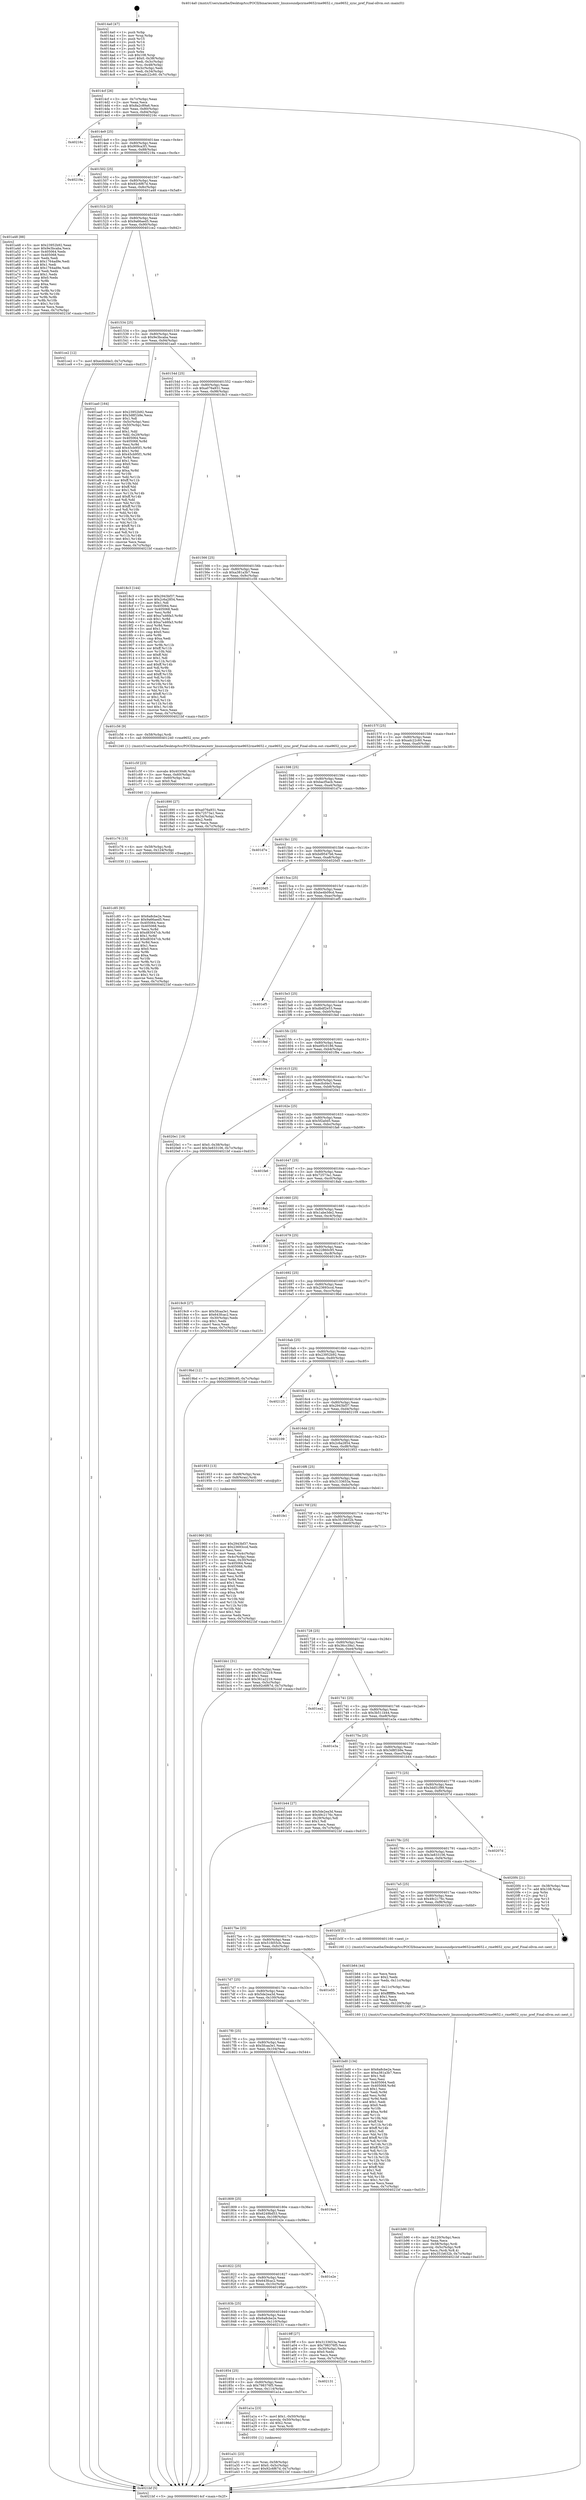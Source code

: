 digraph "0x4014a0" {
  label = "0x4014a0 (/mnt/c/Users/mathe/Desktop/tcc/POCII/binaries/extr_linuxsoundpcirme9652rme9652.c_rme9652_sync_pref_Final-ollvm.out::main(0))"
  labelloc = "t"
  node[shape=record]

  Entry [label="",width=0.3,height=0.3,shape=circle,fillcolor=black,style=filled]
  "0x4014cf" [label="{
     0x4014cf [26]\l
     | [instrs]\l
     &nbsp;&nbsp;0x4014cf \<+3\>: mov -0x7c(%rbp),%eax\l
     &nbsp;&nbsp;0x4014d2 \<+2\>: mov %eax,%ecx\l
     &nbsp;&nbsp;0x4014d4 \<+6\>: sub $0x8a2c89a6,%ecx\l
     &nbsp;&nbsp;0x4014da \<+3\>: mov %eax,-0x80(%rbp)\l
     &nbsp;&nbsp;0x4014dd \<+6\>: mov %ecx,-0x84(%rbp)\l
     &nbsp;&nbsp;0x4014e3 \<+6\>: je 000000000040216c \<main+0xccc\>\l
  }"]
  "0x40216c" [label="{
     0x40216c\l
  }", style=dashed]
  "0x4014e9" [label="{
     0x4014e9 [25]\l
     | [instrs]\l
     &nbsp;&nbsp;0x4014e9 \<+5\>: jmp 00000000004014ee \<main+0x4e\>\l
     &nbsp;&nbsp;0x4014ee \<+3\>: mov -0x80(%rbp),%eax\l
     &nbsp;&nbsp;0x4014f1 \<+5\>: sub $0x909ca3f1,%eax\l
     &nbsp;&nbsp;0x4014f6 \<+6\>: mov %eax,-0x88(%rbp)\l
     &nbsp;&nbsp;0x4014fc \<+6\>: je 000000000040219a \<main+0xcfa\>\l
  }"]
  Exit [label="",width=0.3,height=0.3,shape=circle,fillcolor=black,style=filled,peripheries=2]
  "0x40219a" [label="{
     0x40219a\l
  }", style=dashed]
  "0x401502" [label="{
     0x401502 [25]\l
     | [instrs]\l
     &nbsp;&nbsp;0x401502 \<+5\>: jmp 0000000000401507 \<main+0x67\>\l
     &nbsp;&nbsp;0x401507 \<+3\>: mov -0x80(%rbp),%eax\l
     &nbsp;&nbsp;0x40150a \<+5\>: sub $0x92c6f67d,%eax\l
     &nbsp;&nbsp;0x40150f \<+6\>: mov %eax,-0x8c(%rbp)\l
     &nbsp;&nbsp;0x401515 \<+6\>: je 0000000000401a48 \<main+0x5a8\>\l
  }"]
  "0x401c85" [label="{
     0x401c85 [93]\l
     | [instrs]\l
     &nbsp;&nbsp;0x401c85 \<+5\>: mov $0x6a8cbe2e,%eax\l
     &nbsp;&nbsp;0x401c8a \<+5\>: mov $0x9a66aed5,%esi\l
     &nbsp;&nbsp;0x401c8f \<+7\>: mov 0x405064,%ecx\l
     &nbsp;&nbsp;0x401c96 \<+7\>: mov 0x405068,%edx\l
     &nbsp;&nbsp;0x401c9d \<+3\>: mov %ecx,%r8d\l
     &nbsp;&nbsp;0x401ca0 \<+7\>: sub $0xd83047cb,%r8d\l
     &nbsp;&nbsp;0x401ca7 \<+4\>: sub $0x1,%r8d\l
     &nbsp;&nbsp;0x401cab \<+7\>: add $0xd83047cb,%r8d\l
     &nbsp;&nbsp;0x401cb2 \<+4\>: imul %r8d,%ecx\l
     &nbsp;&nbsp;0x401cb6 \<+3\>: and $0x1,%ecx\l
     &nbsp;&nbsp;0x401cb9 \<+3\>: cmp $0x0,%ecx\l
     &nbsp;&nbsp;0x401cbc \<+4\>: sete %r9b\l
     &nbsp;&nbsp;0x401cc0 \<+3\>: cmp $0xa,%edx\l
     &nbsp;&nbsp;0x401cc3 \<+4\>: setl %r10b\l
     &nbsp;&nbsp;0x401cc7 \<+3\>: mov %r9b,%r11b\l
     &nbsp;&nbsp;0x401cca \<+3\>: and %r10b,%r11b\l
     &nbsp;&nbsp;0x401ccd \<+3\>: xor %r10b,%r9b\l
     &nbsp;&nbsp;0x401cd0 \<+3\>: or %r9b,%r11b\l
     &nbsp;&nbsp;0x401cd3 \<+4\>: test $0x1,%r11b\l
     &nbsp;&nbsp;0x401cd7 \<+3\>: cmovne %esi,%eax\l
     &nbsp;&nbsp;0x401cda \<+3\>: mov %eax,-0x7c(%rbp)\l
     &nbsp;&nbsp;0x401cdd \<+5\>: jmp 00000000004021bf \<main+0xd1f\>\l
  }"]
  "0x401a48" [label="{
     0x401a48 [88]\l
     | [instrs]\l
     &nbsp;&nbsp;0x401a48 \<+5\>: mov $0x23952b92,%eax\l
     &nbsp;&nbsp;0x401a4d \<+5\>: mov $0x9e3bcaba,%ecx\l
     &nbsp;&nbsp;0x401a52 \<+7\>: mov 0x405064,%edx\l
     &nbsp;&nbsp;0x401a59 \<+7\>: mov 0x405068,%esi\l
     &nbsp;&nbsp;0x401a60 \<+2\>: mov %edx,%edi\l
     &nbsp;&nbsp;0x401a62 \<+6\>: sub $0x1764ad9e,%edi\l
     &nbsp;&nbsp;0x401a68 \<+3\>: sub $0x1,%edi\l
     &nbsp;&nbsp;0x401a6b \<+6\>: add $0x1764ad9e,%edi\l
     &nbsp;&nbsp;0x401a71 \<+3\>: imul %edi,%edx\l
     &nbsp;&nbsp;0x401a74 \<+3\>: and $0x1,%edx\l
     &nbsp;&nbsp;0x401a77 \<+3\>: cmp $0x0,%edx\l
     &nbsp;&nbsp;0x401a7a \<+4\>: sete %r8b\l
     &nbsp;&nbsp;0x401a7e \<+3\>: cmp $0xa,%esi\l
     &nbsp;&nbsp;0x401a81 \<+4\>: setl %r9b\l
     &nbsp;&nbsp;0x401a85 \<+3\>: mov %r8b,%r10b\l
     &nbsp;&nbsp;0x401a88 \<+3\>: and %r9b,%r10b\l
     &nbsp;&nbsp;0x401a8b \<+3\>: xor %r9b,%r8b\l
     &nbsp;&nbsp;0x401a8e \<+3\>: or %r8b,%r10b\l
     &nbsp;&nbsp;0x401a91 \<+4\>: test $0x1,%r10b\l
     &nbsp;&nbsp;0x401a95 \<+3\>: cmovne %ecx,%eax\l
     &nbsp;&nbsp;0x401a98 \<+3\>: mov %eax,-0x7c(%rbp)\l
     &nbsp;&nbsp;0x401a9b \<+5\>: jmp 00000000004021bf \<main+0xd1f\>\l
  }"]
  "0x40151b" [label="{
     0x40151b [25]\l
     | [instrs]\l
     &nbsp;&nbsp;0x40151b \<+5\>: jmp 0000000000401520 \<main+0x80\>\l
     &nbsp;&nbsp;0x401520 \<+3\>: mov -0x80(%rbp),%eax\l
     &nbsp;&nbsp;0x401523 \<+5\>: sub $0x9a66aed5,%eax\l
     &nbsp;&nbsp;0x401528 \<+6\>: mov %eax,-0x90(%rbp)\l
     &nbsp;&nbsp;0x40152e \<+6\>: je 0000000000401ce2 \<main+0x842\>\l
  }"]
  "0x401c76" [label="{
     0x401c76 [15]\l
     | [instrs]\l
     &nbsp;&nbsp;0x401c76 \<+4\>: mov -0x58(%rbp),%rdi\l
     &nbsp;&nbsp;0x401c7a \<+6\>: mov %eax,-0x124(%rbp)\l
     &nbsp;&nbsp;0x401c80 \<+5\>: call 0000000000401030 \<free@plt\>\l
     | [calls]\l
     &nbsp;&nbsp;0x401030 \{1\} (unknown)\l
  }"]
  "0x401ce2" [label="{
     0x401ce2 [12]\l
     | [instrs]\l
     &nbsp;&nbsp;0x401ce2 \<+7\>: movl $0xecfcd4e3,-0x7c(%rbp)\l
     &nbsp;&nbsp;0x401ce9 \<+5\>: jmp 00000000004021bf \<main+0xd1f\>\l
  }"]
  "0x401534" [label="{
     0x401534 [25]\l
     | [instrs]\l
     &nbsp;&nbsp;0x401534 \<+5\>: jmp 0000000000401539 \<main+0x99\>\l
     &nbsp;&nbsp;0x401539 \<+3\>: mov -0x80(%rbp),%eax\l
     &nbsp;&nbsp;0x40153c \<+5\>: sub $0x9e3bcaba,%eax\l
     &nbsp;&nbsp;0x401541 \<+6\>: mov %eax,-0x94(%rbp)\l
     &nbsp;&nbsp;0x401547 \<+6\>: je 0000000000401aa0 \<main+0x600\>\l
  }"]
  "0x401c5f" [label="{
     0x401c5f [23]\l
     | [instrs]\l
     &nbsp;&nbsp;0x401c5f \<+10\>: movabs $0x4030d6,%rdi\l
     &nbsp;&nbsp;0x401c69 \<+3\>: mov %eax,-0x60(%rbp)\l
     &nbsp;&nbsp;0x401c6c \<+3\>: mov -0x60(%rbp),%esi\l
     &nbsp;&nbsp;0x401c6f \<+2\>: mov $0x0,%al\l
     &nbsp;&nbsp;0x401c71 \<+5\>: call 0000000000401040 \<printf@plt\>\l
     | [calls]\l
     &nbsp;&nbsp;0x401040 \{1\} (unknown)\l
  }"]
  "0x401aa0" [label="{
     0x401aa0 [164]\l
     | [instrs]\l
     &nbsp;&nbsp;0x401aa0 \<+5\>: mov $0x23952b92,%eax\l
     &nbsp;&nbsp;0x401aa5 \<+5\>: mov $0x3d8f1b9e,%ecx\l
     &nbsp;&nbsp;0x401aaa \<+2\>: mov $0x1,%dl\l
     &nbsp;&nbsp;0x401aac \<+3\>: mov -0x5c(%rbp),%esi\l
     &nbsp;&nbsp;0x401aaf \<+3\>: cmp -0x50(%rbp),%esi\l
     &nbsp;&nbsp;0x401ab2 \<+4\>: setl %dil\l
     &nbsp;&nbsp;0x401ab6 \<+4\>: and $0x1,%dil\l
     &nbsp;&nbsp;0x401aba \<+4\>: mov %dil,-0x29(%rbp)\l
     &nbsp;&nbsp;0x401abe \<+7\>: mov 0x405064,%esi\l
     &nbsp;&nbsp;0x401ac5 \<+8\>: mov 0x405068,%r8d\l
     &nbsp;&nbsp;0x401acd \<+3\>: mov %esi,%r9d\l
     &nbsp;&nbsp;0x401ad0 \<+7\>: add $0x45cb95f1,%r9d\l
     &nbsp;&nbsp;0x401ad7 \<+4\>: sub $0x1,%r9d\l
     &nbsp;&nbsp;0x401adb \<+7\>: sub $0x45cb95f1,%r9d\l
     &nbsp;&nbsp;0x401ae2 \<+4\>: imul %r9d,%esi\l
     &nbsp;&nbsp;0x401ae6 \<+3\>: and $0x1,%esi\l
     &nbsp;&nbsp;0x401ae9 \<+3\>: cmp $0x0,%esi\l
     &nbsp;&nbsp;0x401aec \<+4\>: sete %dil\l
     &nbsp;&nbsp;0x401af0 \<+4\>: cmp $0xa,%r8d\l
     &nbsp;&nbsp;0x401af4 \<+4\>: setl %r10b\l
     &nbsp;&nbsp;0x401af8 \<+3\>: mov %dil,%r11b\l
     &nbsp;&nbsp;0x401afb \<+4\>: xor $0xff,%r11b\l
     &nbsp;&nbsp;0x401aff \<+3\>: mov %r10b,%bl\l
     &nbsp;&nbsp;0x401b02 \<+3\>: xor $0xff,%bl\l
     &nbsp;&nbsp;0x401b05 \<+3\>: xor $0x1,%dl\l
     &nbsp;&nbsp;0x401b08 \<+3\>: mov %r11b,%r14b\l
     &nbsp;&nbsp;0x401b0b \<+4\>: and $0xff,%r14b\l
     &nbsp;&nbsp;0x401b0f \<+3\>: and %dl,%dil\l
     &nbsp;&nbsp;0x401b12 \<+3\>: mov %bl,%r15b\l
     &nbsp;&nbsp;0x401b15 \<+4\>: and $0xff,%r15b\l
     &nbsp;&nbsp;0x401b19 \<+3\>: and %dl,%r10b\l
     &nbsp;&nbsp;0x401b1c \<+3\>: or %dil,%r14b\l
     &nbsp;&nbsp;0x401b1f \<+3\>: or %r10b,%r15b\l
     &nbsp;&nbsp;0x401b22 \<+3\>: xor %r15b,%r14b\l
     &nbsp;&nbsp;0x401b25 \<+3\>: or %bl,%r11b\l
     &nbsp;&nbsp;0x401b28 \<+4\>: xor $0xff,%r11b\l
     &nbsp;&nbsp;0x401b2c \<+3\>: or $0x1,%dl\l
     &nbsp;&nbsp;0x401b2f \<+3\>: and %dl,%r11b\l
     &nbsp;&nbsp;0x401b32 \<+3\>: or %r11b,%r14b\l
     &nbsp;&nbsp;0x401b35 \<+4\>: test $0x1,%r14b\l
     &nbsp;&nbsp;0x401b39 \<+3\>: cmovne %ecx,%eax\l
     &nbsp;&nbsp;0x401b3c \<+3\>: mov %eax,-0x7c(%rbp)\l
     &nbsp;&nbsp;0x401b3f \<+5\>: jmp 00000000004021bf \<main+0xd1f\>\l
  }"]
  "0x40154d" [label="{
     0x40154d [25]\l
     | [instrs]\l
     &nbsp;&nbsp;0x40154d \<+5\>: jmp 0000000000401552 \<main+0xb2\>\l
     &nbsp;&nbsp;0x401552 \<+3\>: mov -0x80(%rbp),%eax\l
     &nbsp;&nbsp;0x401555 \<+5\>: sub $0xa076a931,%eax\l
     &nbsp;&nbsp;0x40155a \<+6\>: mov %eax,-0x98(%rbp)\l
     &nbsp;&nbsp;0x401560 \<+6\>: je 00000000004018c3 \<main+0x423\>\l
  }"]
  "0x401b90" [label="{
     0x401b90 [33]\l
     | [instrs]\l
     &nbsp;&nbsp;0x401b90 \<+6\>: mov -0x120(%rbp),%ecx\l
     &nbsp;&nbsp;0x401b96 \<+3\>: imul %eax,%ecx\l
     &nbsp;&nbsp;0x401b99 \<+4\>: mov -0x58(%rbp),%rdi\l
     &nbsp;&nbsp;0x401b9d \<+4\>: movslq -0x5c(%rbp),%r8\l
     &nbsp;&nbsp;0x401ba1 \<+4\>: mov %ecx,(%rdi,%r8,4)\l
     &nbsp;&nbsp;0x401ba5 \<+7\>: movl $0x351b632b,-0x7c(%rbp)\l
     &nbsp;&nbsp;0x401bac \<+5\>: jmp 00000000004021bf \<main+0xd1f\>\l
  }"]
  "0x4018c3" [label="{
     0x4018c3 [144]\l
     | [instrs]\l
     &nbsp;&nbsp;0x4018c3 \<+5\>: mov $0x2943bf37,%eax\l
     &nbsp;&nbsp;0x4018c8 \<+5\>: mov $0x2c6a2854,%ecx\l
     &nbsp;&nbsp;0x4018cd \<+2\>: mov $0x1,%dl\l
     &nbsp;&nbsp;0x4018cf \<+7\>: mov 0x405064,%esi\l
     &nbsp;&nbsp;0x4018d6 \<+7\>: mov 0x405068,%edi\l
     &nbsp;&nbsp;0x4018dd \<+3\>: mov %esi,%r8d\l
     &nbsp;&nbsp;0x4018e0 \<+7\>: add $0xa7a46fa3,%r8d\l
     &nbsp;&nbsp;0x4018e7 \<+4\>: sub $0x1,%r8d\l
     &nbsp;&nbsp;0x4018eb \<+7\>: sub $0xa7a46fa3,%r8d\l
     &nbsp;&nbsp;0x4018f2 \<+4\>: imul %r8d,%esi\l
     &nbsp;&nbsp;0x4018f6 \<+3\>: and $0x1,%esi\l
     &nbsp;&nbsp;0x4018f9 \<+3\>: cmp $0x0,%esi\l
     &nbsp;&nbsp;0x4018fc \<+4\>: sete %r9b\l
     &nbsp;&nbsp;0x401900 \<+3\>: cmp $0xa,%edi\l
     &nbsp;&nbsp;0x401903 \<+4\>: setl %r10b\l
     &nbsp;&nbsp;0x401907 \<+3\>: mov %r9b,%r11b\l
     &nbsp;&nbsp;0x40190a \<+4\>: xor $0xff,%r11b\l
     &nbsp;&nbsp;0x40190e \<+3\>: mov %r10b,%bl\l
     &nbsp;&nbsp;0x401911 \<+3\>: xor $0xff,%bl\l
     &nbsp;&nbsp;0x401914 \<+3\>: xor $0x1,%dl\l
     &nbsp;&nbsp;0x401917 \<+3\>: mov %r11b,%r14b\l
     &nbsp;&nbsp;0x40191a \<+4\>: and $0xff,%r14b\l
     &nbsp;&nbsp;0x40191e \<+3\>: and %dl,%r9b\l
     &nbsp;&nbsp;0x401921 \<+3\>: mov %bl,%r15b\l
     &nbsp;&nbsp;0x401924 \<+4\>: and $0xff,%r15b\l
     &nbsp;&nbsp;0x401928 \<+3\>: and %dl,%r10b\l
     &nbsp;&nbsp;0x40192b \<+3\>: or %r9b,%r14b\l
     &nbsp;&nbsp;0x40192e \<+3\>: or %r10b,%r15b\l
     &nbsp;&nbsp;0x401931 \<+3\>: xor %r15b,%r14b\l
     &nbsp;&nbsp;0x401934 \<+3\>: or %bl,%r11b\l
     &nbsp;&nbsp;0x401937 \<+4\>: xor $0xff,%r11b\l
     &nbsp;&nbsp;0x40193b \<+3\>: or $0x1,%dl\l
     &nbsp;&nbsp;0x40193e \<+3\>: and %dl,%r11b\l
     &nbsp;&nbsp;0x401941 \<+3\>: or %r11b,%r14b\l
     &nbsp;&nbsp;0x401944 \<+4\>: test $0x1,%r14b\l
     &nbsp;&nbsp;0x401948 \<+3\>: cmovne %ecx,%eax\l
     &nbsp;&nbsp;0x40194b \<+3\>: mov %eax,-0x7c(%rbp)\l
     &nbsp;&nbsp;0x40194e \<+5\>: jmp 00000000004021bf \<main+0xd1f\>\l
  }"]
  "0x401566" [label="{
     0x401566 [25]\l
     | [instrs]\l
     &nbsp;&nbsp;0x401566 \<+5\>: jmp 000000000040156b \<main+0xcb\>\l
     &nbsp;&nbsp;0x40156b \<+3\>: mov -0x80(%rbp),%eax\l
     &nbsp;&nbsp;0x40156e \<+5\>: sub $0xa381a3b7,%eax\l
     &nbsp;&nbsp;0x401573 \<+6\>: mov %eax,-0x9c(%rbp)\l
     &nbsp;&nbsp;0x401579 \<+6\>: je 0000000000401c56 \<main+0x7b6\>\l
  }"]
  "0x401b64" [label="{
     0x401b64 [44]\l
     | [instrs]\l
     &nbsp;&nbsp;0x401b64 \<+2\>: xor %ecx,%ecx\l
     &nbsp;&nbsp;0x401b66 \<+5\>: mov $0x2,%edx\l
     &nbsp;&nbsp;0x401b6b \<+6\>: mov %edx,-0x11c(%rbp)\l
     &nbsp;&nbsp;0x401b71 \<+1\>: cltd\l
     &nbsp;&nbsp;0x401b72 \<+6\>: mov -0x11c(%rbp),%esi\l
     &nbsp;&nbsp;0x401b78 \<+2\>: idiv %esi\l
     &nbsp;&nbsp;0x401b7a \<+6\>: imul $0xfffffffe,%edx,%edx\l
     &nbsp;&nbsp;0x401b80 \<+3\>: sub $0x1,%ecx\l
     &nbsp;&nbsp;0x401b83 \<+2\>: sub %ecx,%edx\l
     &nbsp;&nbsp;0x401b85 \<+6\>: mov %edx,-0x120(%rbp)\l
     &nbsp;&nbsp;0x401b8b \<+5\>: call 0000000000401160 \<next_i\>\l
     | [calls]\l
     &nbsp;&nbsp;0x401160 \{1\} (/mnt/c/Users/mathe/Desktop/tcc/POCII/binaries/extr_linuxsoundpcirme9652rme9652.c_rme9652_sync_pref_Final-ollvm.out::next_i)\l
  }"]
  "0x401c56" [label="{
     0x401c56 [9]\l
     | [instrs]\l
     &nbsp;&nbsp;0x401c56 \<+4\>: mov -0x58(%rbp),%rdi\l
     &nbsp;&nbsp;0x401c5a \<+5\>: call 0000000000401240 \<rme9652_sync_pref\>\l
     | [calls]\l
     &nbsp;&nbsp;0x401240 \{1\} (/mnt/c/Users/mathe/Desktop/tcc/POCII/binaries/extr_linuxsoundpcirme9652rme9652.c_rme9652_sync_pref_Final-ollvm.out::rme9652_sync_pref)\l
  }"]
  "0x40157f" [label="{
     0x40157f [25]\l
     | [instrs]\l
     &nbsp;&nbsp;0x40157f \<+5\>: jmp 0000000000401584 \<main+0xe4\>\l
     &nbsp;&nbsp;0x401584 \<+3\>: mov -0x80(%rbp),%eax\l
     &nbsp;&nbsp;0x401587 \<+5\>: sub $0xadc22c60,%eax\l
     &nbsp;&nbsp;0x40158c \<+6\>: mov %eax,-0xa0(%rbp)\l
     &nbsp;&nbsp;0x401592 \<+6\>: je 0000000000401890 \<main+0x3f0\>\l
  }"]
  "0x401a31" [label="{
     0x401a31 [23]\l
     | [instrs]\l
     &nbsp;&nbsp;0x401a31 \<+4\>: mov %rax,-0x58(%rbp)\l
     &nbsp;&nbsp;0x401a35 \<+7\>: movl $0x0,-0x5c(%rbp)\l
     &nbsp;&nbsp;0x401a3c \<+7\>: movl $0x92c6f67d,-0x7c(%rbp)\l
     &nbsp;&nbsp;0x401a43 \<+5\>: jmp 00000000004021bf \<main+0xd1f\>\l
  }"]
  "0x401890" [label="{
     0x401890 [27]\l
     | [instrs]\l
     &nbsp;&nbsp;0x401890 \<+5\>: mov $0xa076a931,%eax\l
     &nbsp;&nbsp;0x401895 \<+5\>: mov $0x72573a1,%ecx\l
     &nbsp;&nbsp;0x40189a \<+3\>: mov -0x34(%rbp),%edx\l
     &nbsp;&nbsp;0x40189d \<+3\>: cmp $0x2,%edx\l
     &nbsp;&nbsp;0x4018a0 \<+3\>: cmovne %ecx,%eax\l
     &nbsp;&nbsp;0x4018a3 \<+3\>: mov %eax,-0x7c(%rbp)\l
     &nbsp;&nbsp;0x4018a6 \<+5\>: jmp 00000000004021bf \<main+0xd1f\>\l
  }"]
  "0x401598" [label="{
     0x401598 [25]\l
     | [instrs]\l
     &nbsp;&nbsp;0x401598 \<+5\>: jmp 000000000040159d \<main+0xfd\>\l
     &nbsp;&nbsp;0x40159d \<+3\>: mov -0x80(%rbp),%eax\l
     &nbsp;&nbsp;0x4015a0 \<+5\>: sub $0xbacf5acb,%eax\l
     &nbsp;&nbsp;0x4015a5 \<+6\>: mov %eax,-0xa4(%rbp)\l
     &nbsp;&nbsp;0x4015ab \<+6\>: je 0000000000401d7e \<main+0x8de\>\l
  }"]
  "0x4021bf" [label="{
     0x4021bf [5]\l
     | [instrs]\l
     &nbsp;&nbsp;0x4021bf \<+5\>: jmp 00000000004014cf \<main+0x2f\>\l
  }"]
  "0x4014a0" [label="{
     0x4014a0 [47]\l
     | [instrs]\l
     &nbsp;&nbsp;0x4014a0 \<+1\>: push %rbp\l
     &nbsp;&nbsp;0x4014a1 \<+3\>: mov %rsp,%rbp\l
     &nbsp;&nbsp;0x4014a4 \<+2\>: push %r15\l
     &nbsp;&nbsp;0x4014a6 \<+2\>: push %r14\l
     &nbsp;&nbsp;0x4014a8 \<+2\>: push %r13\l
     &nbsp;&nbsp;0x4014aa \<+2\>: push %r12\l
     &nbsp;&nbsp;0x4014ac \<+1\>: push %rbx\l
     &nbsp;&nbsp;0x4014ad \<+7\>: sub $0x108,%rsp\l
     &nbsp;&nbsp;0x4014b4 \<+7\>: movl $0x0,-0x38(%rbp)\l
     &nbsp;&nbsp;0x4014bb \<+3\>: mov %edi,-0x3c(%rbp)\l
     &nbsp;&nbsp;0x4014be \<+4\>: mov %rsi,-0x48(%rbp)\l
     &nbsp;&nbsp;0x4014c2 \<+3\>: mov -0x3c(%rbp),%edi\l
     &nbsp;&nbsp;0x4014c5 \<+3\>: mov %edi,-0x34(%rbp)\l
     &nbsp;&nbsp;0x4014c8 \<+7\>: movl $0xadc22c60,-0x7c(%rbp)\l
  }"]
  "0x40186d" [label="{
     0x40186d\l
  }", style=dashed]
  "0x401d7e" [label="{
     0x401d7e\l
  }", style=dashed]
  "0x4015b1" [label="{
     0x4015b1 [25]\l
     | [instrs]\l
     &nbsp;&nbsp;0x4015b1 \<+5\>: jmp 00000000004015b6 \<main+0x116\>\l
     &nbsp;&nbsp;0x4015b6 \<+3\>: mov -0x80(%rbp),%eax\l
     &nbsp;&nbsp;0x4015b9 \<+5\>: sub $0xbd9547b6,%eax\l
     &nbsp;&nbsp;0x4015be \<+6\>: mov %eax,-0xa8(%rbp)\l
     &nbsp;&nbsp;0x4015c4 \<+6\>: je 00000000004020d5 \<main+0xc35\>\l
  }"]
  "0x401a1a" [label="{
     0x401a1a [23]\l
     | [instrs]\l
     &nbsp;&nbsp;0x401a1a \<+7\>: movl $0x1,-0x50(%rbp)\l
     &nbsp;&nbsp;0x401a21 \<+4\>: movslq -0x50(%rbp),%rax\l
     &nbsp;&nbsp;0x401a25 \<+4\>: shl $0x2,%rax\l
     &nbsp;&nbsp;0x401a29 \<+3\>: mov %rax,%rdi\l
     &nbsp;&nbsp;0x401a2c \<+5\>: call 0000000000401050 \<malloc@plt\>\l
     | [calls]\l
     &nbsp;&nbsp;0x401050 \{1\} (unknown)\l
  }"]
  "0x4020d5" [label="{
     0x4020d5\l
  }", style=dashed]
  "0x4015ca" [label="{
     0x4015ca [25]\l
     | [instrs]\l
     &nbsp;&nbsp;0x4015ca \<+5\>: jmp 00000000004015cf \<main+0x12f\>\l
     &nbsp;&nbsp;0x4015cf \<+3\>: mov -0x80(%rbp),%eax\l
     &nbsp;&nbsp;0x4015d2 \<+5\>: sub $0xbe4b09cd,%eax\l
     &nbsp;&nbsp;0x4015d7 \<+6\>: mov %eax,-0xac(%rbp)\l
     &nbsp;&nbsp;0x4015dd \<+6\>: je 0000000000401ef5 \<main+0xa55\>\l
  }"]
  "0x401854" [label="{
     0x401854 [25]\l
     | [instrs]\l
     &nbsp;&nbsp;0x401854 \<+5\>: jmp 0000000000401859 \<main+0x3b9\>\l
     &nbsp;&nbsp;0x401859 \<+3\>: mov -0x80(%rbp),%eax\l
     &nbsp;&nbsp;0x40185c \<+5\>: sub $0x798376f5,%eax\l
     &nbsp;&nbsp;0x401861 \<+6\>: mov %eax,-0x114(%rbp)\l
     &nbsp;&nbsp;0x401867 \<+6\>: je 0000000000401a1a \<main+0x57a\>\l
  }"]
  "0x401ef5" [label="{
     0x401ef5\l
  }", style=dashed]
  "0x4015e3" [label="{
     0x4015e3 [25]\l
     | [instrs]\l
     &nbsp;&nbsp;0x4015e3 \<+5\>: jmp 00000000004015e8 \<main+0x148\>\l
     &nbsp;&nbsp;0x4015e8 \<+3\>: mov -0x80(%rbp),%eax\l
     &nbsp;&nbsp;0x4015eb \<+5\>: sub $0xdbdf2e53,%eax\l
     &nbsp;&nbsp;0x4015f0 \<+6\>: mov %eax,-0xb0(%rbp)\l
     &nbsp;&nbsp;0x4015f6 \<+6\>: je 0000000000401fed \<main+0xb4d\>\l
  }"]
  "0x402131" [label="{
     0x402131\l
  }", style=dashed]
  "0x401fed" [label="{
     0x401fed\l
  }", style=dashed]
  "0x4015fc" [label="{
     0x4015fc [25]\l
     | [instrs]\l
     &nbsp;&nbsp;0x4015fc \<+5\>: jmp 0000000000401601 \<main+0x161\>\l
     &nbsp;&nbsp;0x401601 \<+3\>: mov -0x80(%rbp),%eax\l
     &nbsp;&nbsp;0x401604 \<+5\>: sub $0xe95c0186,%eax\l
     &nbsp;&nbsp;0x401609 \<+6\>: mov %eax,-0xb4(%rbp)\l
     &nbsp;&nbsp;0x40160f \<+6\>: je 0000000000401f9a \<main+0xafa\>\l
  }"]
  "0x40183b" [label="{
     0x40183b [25]\l
     | [instrs]\l
     &nbsp;&nbsp;0x40183b \<+5\>: jmp 0000000000401840 \<main+0x3a0\>\l
     &nbsp;&nbsp;0x401840 \<+3\>: mov -0x80(%rbp),%eax\l
     &nbsp;&nbsp;0x401843 \<+5\>: sub $0x6a8cbe2e,%eax\l
     &nbsp;&nbsp;0x401848 \<+6\>: mov %eax,-0x110(%rbp)\l
     &nbsp;&nbsp;0x40184e \<+6\>: je 0000000000402131 \<main+0xc91\>\l
  }"]
  "0x401f9a" [label="{
     0x401f9a\l
  }", style=dashed]
  "0x401615" [label="{
     0x401615 [25]\l
     | [instrs]\l
     &nbsp;&nbsp;0x401615 \<+5\>: jmp 000000000040161a \<main+0x17a\>\l
     &nbsp;&nbsp;0x40161a \<+3\>: mov -0x80(%rbp),%eax\l
     &nbsp;&nbsp;0x40161d \<+5\>: sub $0xecfcd4e3,%eax\l
     &nbsp;&nbsp;0x401622 \<+6\>: mov %eax,-0xb8(%rbp)\l
     &nbsp;&nbsp;0x401628 \<+6\>: je 00000000004020e1 \<main+0xc41\>\l
  }"]
  "0x4019ff" [label="{
     0x4019ff [27]\l
     | [instrs]\l
     &nbsp;&nbsp;0x4019ff \<+5\>: mov $0x3133653a,%eax\l
     &nbsp;&nbsp;0x401a04 \<+5\>: mov $0x798376f5,%ecx\l
     &nbsp;&nbsp;0x401a09 \<+3\>: mov -0x30(%rbp),%edx\l
     &nbsp;&nbsp;0x401a0c \<+3\>: cmp $0x0,%edx\l
     &nbsp;&nbsp;0x401a0f \<+3\>: cmove %ecx,%eax\l
     &nbsp;&nbsp;0x401a12 \<+3\>: mov %eax,-0x7c(%rbp)\l
     &nbsp;&nbsp;0x401a15 \<+5\>: jmp 00000000004021bf \<main+0xd1f\>\l
  }"]
  "0x4020e1" [label="{
     0x4020e1 [19]\l
     | [instrs]\l
     &nbsp;&nbsp;0x4020e1 \<+7\>: movl $0x0,-0x38(%rbp)\l
     &nbsp;&nbsp;0x4020e8 \<+7\>: movl $0x3e833106,-0x7c(%rbp)\l
     &nbsp;&nbsp;0x4020ef \<+5\>: jmp 00000000004021bf \<main+0xd1f\>\l
  }"]
  "0x40162e" [label="{
     0x40162e [25]\l
     | [instrs]\l
     &nbsp;&nbsp;0x40162e \<+5\>: jmp 0000000000401633 \<main+0x193\>\l
     &nbsp;&nbsp;0x401633 \<+3\>: mov -0x80(%rbp),%eax\l
     &nbsp;&nbsp;0x401636 \<+5\>: sub $0x5f2a0d5,%eax\l
     &nbsp;&nbsp;0x40163b \<+6\>: mov %eax,-0xbc(%rbp)\l
     &nbsp;&nbsp;0x401641 \<+6\>: je 0000000000401fa6 \<main+0xb06\>\l
  }"]
  "0x401822" [label="{
     0x401822 [25]\l
     | [instrs]\l
     &nbsp;&nbsp;0x401822 \<+5\>: jmp 0000000000401827 \<main+0x387\>\l
     &nbsp;&nbsp;0x401827 \<+3\>: mov -0x80(%rbp),%eax\l
     &nbsp;&nbsp;0x40182a \<+5\>: sub $0x643fcac2,%eax\l
     &nbsp;&nbsp;0x40182f \<+6\>: mov %eax,-0x10c(%rbp)\l
     &nbsp;&nbsp;0x401835 \<+6\>: je 00000000004019ff \<main+0x55f\>\l
  }"]
  "0x401fa6" [label="{
     0x401fa6\l
  }", style=dashed]
  "0x401647" [label="{
     0x401647 [25]\l
     | [instrs]\l
     &nbsp;&nbsp;0x401647 \<+5\>: jmp 000000000040164c \<main+0x1ac\>\l
     &nbsp;&nbsp;0x40164c \<+3\>: mov -0x80(%rbp),%eax\l
     &nbsp;&nbsp;0x40164f \<+5\>: sub $0x72573a1,%eax\l
     &nbsp;&nbsp;0x401654 \<+6\>: mov %eax,-0xc0(%rbp)\l
     &nbsp;&nbsp;0x40165a \<+6\>: je 00000000004018ab \<main+0x40b\>\l
  }"]
  "0x401e2e" [label="{
     0x401e2e\l
  }", style=dashed]
  "0x4018ab" [label="{
     0x4018ab\l
  }", style=dashed]
  "0x401660" [label="{
     0x401660 [25]\l
     | [instrs]\l
     &nbsp;&nbsp;0x401660 \<+5\>: jmp 0000000000401665 \<main+0x1c5\>\l
     &nbsp;&nbsp;0x401665 \<+3\>: mov -0x80(%rbp),%eax\l
     &nbsp;&nbsp;0x401668 \<+5\>: sub $0x1abe3de2,%eax\l
     &nbsp;&nbsp;0x40166d \<+6\>: mov %eax,-0xc4(%rbp)\l
     &nbsp;&nbsp;0x401673 \<+6\>: je 00000000004021b3 \<main+0xd13\>\l
  }"]
  "0x401809" [label="{
     0x401809 [25]\l
     | [instrs]\l
     &nbsp;&nbsp;0x401809 \<+5\>: jmp 000000000040180e \<main+0x36e\>\l
     &nbsp;&nbsp;0x40180e \<+3\>: mov -0x80(%rbp),%eax\l
     &nbsp;&nbsp;0x401811 \<+5\>: sub $0x6249bd53,%eax\l
     &nbsp;&nbsp;0x401816 \<+6\>: mov %eax,-0x108(%rbp)\l
     &nbsp;&nbsp;0x40181c \<+6\>: je 0000000000401e2e \<main+0x98e\>\l
  }"]
  "0x4021b3" [label="{
     0x4021b3\l
  }", style=dashed]
  "0x401679" [label="{
     0x401679 [25]\l
     | [instrs]\l
     &nbsp;&nbsp;0x401679 \<+5\>: jmp 000000000040167e \<main+0x1de\>\l
     &nbsp;&nbsp;0x40167e \<+3\>: mov -0x80(%rbp),%eax\l
     &nbsp;&nbsp;0x401681 \<+5\>: sub $0x22860c95,%eax\l
     &nbsp;&nbsp;0x401686 \<+6\>: mov %eax,-0xc8(%rbp)\l
     &nbsp;&nbsp;0x40168c \<+6\>: je 00000000004019c9 \<main+0x529\>\l
  }"]
  "0x4019e4" [label="{
     0x4019e4\l
  }", style=dashed]
  "0x4019c9" [label="{
     0x4019c9 [27]\l
     | [instrs]\l
     &nbsp;&nbsp;0x4019c9 \<+5\>: mov $0x5fcaa3e1,%eax\l
     &nbsp;&nbsp;0x4019ce \<+5\>: mov $0x643fcac2,%ecx\l
     &nbsp;&nbsp;0x4019d3 \<+3\>: mov -0x30(%rbp),%edx\l
     &nbsp;&nbsp;0x4019d6 \<+3\>: cmp $0x1,%edx\l
     &nbsp;&nbsp;0x4019d9 \<+3\>: cmovl %ecx,%eax\l
     &nbsp;&nbsp;0x4019dc \<+3\>: mov %eax,-0x7c(%rbp)\l
     &nbsp;&nbsp;0x4019df \<+5\>: jmp 00000000004021bf \<main+0xd1f\>\l
  }"]
  "0x401692" [label="{
     0x401692 [25]\l
     | [instrs]\l
     &nbsp;&nbsp;0x401692 \<+5\>: jmp 0000000000401697 \<main+0x1f7\>\l
     &nbsp;&nbsp;0x401697 \<+3\>: mov -0x80(%rbp),%eax\l
     &nbsp;&nbsp;0x40169a \<+5\>: sub $0x23693ccd,%eax\l
     &nbsp;&nbsp;0x40169f \<+6\>: mov %eax,-0xcc(%rbp)\l
     &nbsp;&nbsp;0x4016a5 \<+6\>: je 00000000004019bd \<main+0x51d\>\l
  }"]
  "0x4017f0" [label="{
     0x4017f0 [25]\l
     | [instrs]\l
     &nbsp;&nbsp;0x4017f0 \<+5\>: jmp 00000000004017f5 \<main+0x355\>\l
     &nbsp;&nbsp;0x4017f5 \<+3\>: mov -0x80(%rbp),%eax\l
     &nbsp;&nbsp;0x4017f8 \<+5\>: sub $0x5fcaa3e1,%eax\l
     &nbsp;&nbsp;0x4017fd \<+6\>: mov %eax,-0x104(%rbp)\l
     &nbsp;&nbsp;0x401803 \<+6\>: je 00000000004019e4 \<main+0x544\>\l
  }"]
  "0x4019bd" [label="{
     0x4019bd [12]\l
     | [instrs]\l
     &nbsp;&nbsp;0x4019bd \<+7\>: movl $0x22860c95,-0x7c(%rbp)\l
     &nbsp;&nbsp;0x4019c4 \<+5\>: jmp 00000000004021bf \<main+0xd1f\>\l
  }"]
  "0x4016ab" [label="{
     0x4016ab [25]\l
     | [instrs]\l
     &nbsp;&nbsp;0x4016ab \<+5\>: jmp 00000000004016b0 \<main+0x210\>\l
     &nbsp;&nbsp;0x4016b0 \<+3\>: mov -0x80(%rbp),%eax\l
     &nbsp;&nbsp;0x4016b3 \<+5\>: sub $0x23952b92,%eax\l
     &nbsp;&nbsp;0x4016b8 \<+6\>: mov %eax,-0xd0(%rbp)\l
     &nbsp;&nbsp;0x4016be \<+6\>: je 0000000000402125 \<main+0xc85\>\l
  }"]
  "0x401bd0" [label="{
     0x401bd0 [134]\l
     | [instrs]\l
     &nbsp;&nbsp;0x401bd0 \<+5\>: mov $0x6a8cbe2e,%eax\l
     &nbsp;&nbsp;0x401bd5 \<+5\>: mov $0xa381a3b7,%ecx\l
     &nbsp;&nbsp;0x401bda \<+2\>: mov $0x1,%dl\l
     &nbsp;&nbsp;0x401bdc \<+2\>: xor %esi,%esi\l
     &nbsp;&nbsp;0x401bde \<+7\>: mov 0x405064,%edi\l
     &nbsp;&nbsp;0x401be5 \<+8\>: mov 0x405068,%r8d\l
     &nbsp;&nbsp;0x401bed \<+3\>: sub $0x1,%esi\l
     &nbsp;&nbsp;0x401bf0 \<+3\>: mov %edi,%r9d\l
     &nbsp;&nbsp;0x401bf3 \<+3\>: add %esi,%r9d\l
     &nbsp;&nbsp;0x401bf6 \<+4\>: imul %r9d,%edi\l
     &nbsp;&nbsp;0x401bfa \<+3\>: and $0x1,%edi\l
     &nbsp;&nbsp;0x401bfd \<+3\>: cmp $0x0,%edi\l
     &nbsp;&nbsp;0x401c00 \<+4\>: sete %r10b\l
     &nbsp;&nbsp;0x401c04 \<+4\>: cmp $0xa,%r8d\l
     &nbsp;&nbsp;0x401c08 \<+4\>: setl %r11b\l
     &nbsp;&nbsp;0x401c0c \<+3\>: mov %r10b,%bl\l
     &nbsp;&nbsp;0x401c0f \<+3\>: xor $0xff,%bl\l
     &nbsp;&nbsp;0x401c12 \<+3\>: mov %r11b,%r14b\l
     &nbsp;&nbsp;0x401c15 \<+4\>: xor $0xff,%r14b\l
     &nbsp;&nbsp;0x401c19 \<+3\>: xor $0x1,%dl\l
     &nbsp;&nbsp;0x401c1c \<+3\>: mov %bl,%r15b\l
     &nbsp;&nbsp;0x401c1f \<+4\>: and $0xff,%r15b\l
     &nbsp;&nbsp;0x401c23 \<+3\>: and %dl,%r10b\l
     &nbsp;&nbsp;0x401c26 \<+3\>: mov %r14b,%r12b\l
     &nbsp;&nbsp;0x401c29 \<+4\>: and $0xff,%r12b\l
     &nbsp;&nbsp;0x401c2d \<+3\>: and %dl,%r11b\l
     &nbsp;&nbsp;0x401c30 \<+3\>: or %r10b,%r15b\l
     &nbsp;&nbsp;0x401c33 \<+3\>: or %r11b,%r12b\l
     &nbsp;&nbsp;0x401c36 \<+3\>: xor %r12b,%r15b\l
     &nbsp;&nbsp;0x401c39 \<+3\>: or %r14b,%bl\l
     &nbsp;&nbsp;0x401c3c \<+3\>: xor $0xff,%bl\l
     &nbsp;&nbsp;0x401c3f \<+3\>: or $0x1,%dl\l
     &nbsp;&nbsp;0x401c42 \<+2\>: and %dl,%bl\l
     &nbsp;&nbsp;0x401c44 \<+3\>: or %bl,%r15b\l
     &nbsp;&nbsp;0x401c47 \<+4\>: test $0x1,%r15b\l
     &nbsp;&nbsp;0x401c4b \<+3\>: cmovne %ecx,%eax\l
     &nbsp;&nbsp;0x401c4e \<+3\>: mov %eax,-0x7c(%rbp)\l
     &nbsp;&nbsp;0x401c51 \<+5\>: jmp 00000000004021bf \<main+0xd1f\>\l
  }"]
  "0x402125" [label="{
     0x402125\l
  }", style=dashed]
  "0x4016c4" [label="{
     0x4016c4 [25]\l
     | [instrs]\l
     &nbsp;&nbsp;0x4016c4 \<+5\>: jmp 00000000004016c9 \<main+0x229\>\l
     &nbsp;&nbsp;0x4016c9 \<+3\>: mov -0x80(%rbp),%eax\l
     &nbsp;&nbsp;0x4016cc \<+5\>: sub $0x2943bf37,%eax\l
     &nbsp;&nbsp;0x4016d1 \<+6\>: mov %eax,-0xd4(%rbp)\l
     &nbsp;&nbsp;0x4016d7 \<+6\>: je 0000000000402109 \<main+0xc69\>\l
  }"]
  "0x4017d7" [label="{
     0x4017d7 [25]\l
     | [instrs]\l
     &nbsp;&nbsp;0x4017d7 \<+5\>: jmp 00000000004017dc \<main+0x33c\>\l
     &nbsp;&nbsp;0x4017dc \<+3\>: mov -0x80(%rbp),%eax\l
     &nbsp;&nbsp;0x4017df \<+5\>: sub $0x5de2ea3d,%eax\l
     &nbsp;&nbsp;0x4017e4 \<+6\>: mov %eax,-0x100(%rbp)\l
     &nbsp;&nbsp;0x4017ea \<+6\>: je 0000000000401bd0 \<main+0x730\>\l
  }"]
  "0x402109" [label="{
     0x402109\l
  }", style=dashed]
  "0x4016dd" [label="{
     0x4016dd [25]\l
     | [instrs]\l
     &nbsp;&nbsp;0x4016dd \<+5\>: jmp 00000000004016e2 \<main+0x242\>\l
     &nbsp;&nbsp;0x4016e2 \<+3\>: mov -0x80(%rbp),%eax\l
     &nbsp;&nbsp;0x4016e5 \<+5\>: sub $0x2c6a2854,%eax\l
     &nbsp;&nbsp;0x4016ea \<+6\>: mov %eax,-0xd8(%rbp)\l
     &nbsp;&nbsp;0x4016f0 \<+6\>: je 0000000000401953 \<main+0x4b3\>\l
  }"]
  "0x401e55" [label="{
     0x401e55\l
  }", style=dashed]
  "0x401953" [label="{
     0x401953 [13]\l
     | [instrs]\l
     &nbsp;&nbsp;0x401953 \<+4\>: mov -0x48(%rbp),%rax\l
     &nbsp;&nbsp;0x401957 \<+4\>: mov 0x8(%rax),%rdi\l
     &nbsp;&nbsp;0x40195b \<+5\>: call 0000000000401060 \<atoi@plt\>\l
     | [calls]\l
     &nbsp;&nbsp;0x401060 \{1\} (unknown)\l
  }"]
  "0x4016f6" [label="{
     0x4016f6 [25]\l
     | [instrs]\l
     &nbsp;&nbsp;0x4016f6 \<+5\>: jmp 00000000004016fb \<main+0x25b\>\l
     &nbsp;&nbsp;0x4016fb \<+3\>: mov -0x80(%rbp),%eax\l
     &nbsp;&nbsp;0x4016fe \<+5\>: sub $0x3133653a,%eax\l
     &nbsp;&nbsp;0x401703 \<+6\>: mov %eax,-0xdc(%rbp)\l
     &nbsp;&nbsp;0x401709 \<+6\>: je 0000000000401fe1 \<main+0xb41\>\l
  }"]
  "0x401960" [label="{
     0x401960 [93]\l
     | [instrs]\l
     &nbsp;&nbsp;0x401960 \<+5\>: mov $0x2943bf37,%ecx\l
     &nbsp;&nbsp;0x401965 \<+5\>: mov $0x23693ccd,%edx\l
     &nbsp;&nbsp;0x40196a \<+2\>: xor %esi,%esi\l
     &nbsp;&nbsp;0x40196c \<+3\>: mov %eax,-0x4c(%rbp)\l
     &nbsp;&nbsp;0x40196f \<+3\>: mov -0x4c(%rbp),%eax\l
     &nbsp;&nbsp;0x401972 \<+3\>: mov %eax,-0x30(%rbp)\l
     &nbsp;&nbsp;0x401975 \<+7\>: mov 0x405064,%eax\l
     &nbsp;&nbsp;0x40197c \<+8\>: mov 0x405068,%r8d\l
     &nbsp;&nbsp;0x401984 \<+3\>: sub $0x1,%esi\l
     &nbsp;&nbsp;0x401987 \<+3\>: mov %eax,%r9d\l
     &nbsp;&nbsp;0x40198a \<+3\>: add %esi,%r9d\l
     &nbsp;&nbsp;0x40198d \<+4\>: imul %r9d,%eax\l
     &nbsp;&nbsp;0x401991 \<+3\>: and $0x1,%eax\l
     &nbsp;&nbsp;0x401994 \<+3\>: cmp $0x0,%eax\l
     &nbsp;&nbsp;0x401997 \<+4\>: sete %r10b\l
     &nbsp;&nbsp;0x40199b \<+4\>: cmp $0xa,%r8d\l
     &nbsp;&nbsp;0x40199f \<+4\>: setl %r11b\l
     &nbsp;&nbsp;0x4019a3 \<+3\>: mov %r10b,%bl\l
     &nbsp;&nbsp;0x4019a6 \<+3\>: and %r11b,%bl\l
     &nbsp;&nbsp;0x4019a9 \<+3\>: xor %r11b,%r10b\l
     &nbsp;&nbsp;0x4019ac \<+3\>: or %r10b,%bl\l
     &nbsp;&nbsp;0x4019af \<+3\>: test $0x1,%bl\l
     &nbsp;&nbsp;0x4019b2 \<+3\>: cmovne %edx,%ecx\l
     &nbsp;&nbsp;0x4019b5 \<+3\>: mov %ecx,-0x7c(%rbp)\l
     &nbsp;&nbsp;0x4019b8 \<+5\>: jmp 00000000004021bf \<main+0xd1f\>\l
  }"]
  "0x4017be" [label="{
     0x4017be [25]\l
     | [instrs]\l
     &nbsp;&nbsp;0x4017be \<+5\>: jmp 00000000004017c3 \<main+0x323\>\l
     &nbsp;&nbsp;0x4017c3 \<+3\>: mov -0x80(%rbp),%eax\l
     &nbsp;&nbsp;0x4017c6 \<+5\>: sub $0x51fd55cb,%eax\l
     &nbsp;&nbsp;0x4017cb \<+6\>: mov %eax,-0xfc(%rbp)\l
     &nbsp;&nbsp;0x4017d1 \<+6\>: je 0000000000401e55 \<main+0x9b5\>\l
  }"]
  "0x401fe1" [label="{
     0x401fe1\l
  }", style=dashed]
  "0x40170f" [label="{
     0x40170f [25]\l
     | [instrs]\l
     &nbsp;&nbsp;0x40170f \<+5\>: jmp 0000000000401714 \<main+0x274\>\l
     &nbsp;&nbsp;0x401714 \<+3\>: mov -0x80(%rbp),%eax\l
     &nbsp;&nbsp;0x401717 \<+5\>: sub $0x351b632b,%eax\l
     &nbsp;&nbsp;0x40171c \<+6\>: mov %eax,-0xe0(%rbp)\l
     &nbsp;&nbsp;0x401722 \<+6\>: je 0000000000401bb1 \<main+0x711\>\l
  }"]
  "0x401b5f" [label="{
     0x401b5f [5]\l
     | [instrs]\l
     &nbsp;&nbsp;0x401b5f \<+5\>: call 0000000000401160 \<next_i\>\l
     | [calls]\l
     &nbsp;&nbsp;0x401160 \{1\} (/mnt/c/Users/mathe/Desktop/tcc/POCII/binaries/extr_linuxsoundpcirme9652rme9652.c_rme9652_sync_pref_Final-ollvm.out::next_i)\l
  }"]
  "0x401bb1" [label="{
     0x401bb1 [31]\l
     | [instrs]\l
     &nbsp;&nbsp;0x401bb1 \<+3\>: mov -0x5c(%rbp),%eax\l
     &nbsp;&nbsp;0x401bb4 \<+5\>: sub $0x361a2219,%eax\l
     &nbsp;&nbsp;0x401bb9 \<+3\>: add $0x1,%eax\l
     &nbsp;&nbsp;0x401bbc \<+5\>: add $0x361a2219,%eax\l
     &nbsp;&nbsp;0x401bc1 \<+3\>: mov %eax,-0x5c(%rbp)\l
     &nbsp;&nbsp;0x401bc4 \<+7\>: movl $0x92c6f67d,-0x7c(%rbp)\l
     &nbsp;&nbsp;0x401bcb \<+5\>: jmp 00000000004021bf \<main+0xd1f\>\l
  }"]
  "0x401728" [label="{
     0x401728 [25]\l
     | [instrs]\l
     &nbsp;&nbsp;0x401728 \<+5\>: jmp 000000000040172d \<main+0x28d\>\l
     &nbsp;&nbsp;0x40172d \<+3\>: mov -0x80(%rbp),%eax\l
     &nbsp;&nbsp;0x401730 \<+5\>: sub $0x36cc39a1,%eax\l
     &nbsp;&nbsp;0x401735 \<+6\>: mov %eax,-0xe4(%rbp)\l
     &nbsp;&nbsp;0x40173b \<+6\>: je 0000000000401ea2 \<main+0xa02\>\l
  }"]
  "0x4017a5" [label="{
     0x4017a5 [25]\l
     | [instrs]\l
     &nbsp;&nbsp;0x4017a5 \<+5\>: jmp 00000000004017aa \<main+0x30a\>\l
     &nbsp;&nbsp;0x4017aa \<+3\>: mov -0x80(%rbp),%eax\l
     &nbsp;&nbsp;0x4017ad \<+5\>: sub $0x49c2176c,%eax\l
     &nbsp;&nbsp;0x4017b2 \<+6\>: mov %eax,-0xf8(%rbp)\l
     &nbsp;&nbsp;0x4017b8 \<+6\>: je 0000000000401b5f \<main+0x6bf\>\l
  }"]
  "0x401ea2" [label="{
     0x401ea2\l
  }", style=dashed]
  "0x401741" [label="{
     0x401741 [25]\l
     | [instrs]\l
     &nbsp;&nbsp;0x401741 \<+5\>: jmp 0000000000401746 \<main+0x2a6\>\l
     &nbsp;&nbsp;0x401746 \<+3\>: mov -0x80(%rbp),%eax\l
     &nbsp;&nbsp;0x401749 \<+5\>: sub $0x3b511b44,%eax\l
     &nbsp;&nbsp;0x40174e \<+6\>: mov %eax,-0xe8(%rbp)\l
     &nbsp;&nbsp;0x401754 \<+6\>: je 0000000000401e3a \<main+0x99a\>\l
  }"]
  "0x4020f4" [label="{
     0x4020f4 [21]\l
     | [instrs]\l
     &nbsp;&nbsp;0x4020f4 \<+3\>: mov -0x38(%rbp),%eax\l
     &nbsp;&nbsp;0x4020f7 \<+7\>: add $0x108,%rsp\l
     &nbsp;&nbsp;0x4020fe \<+1\>: pop %rbx\l
     &nbsp;&nbsp;0x4020ff \<+2\>: pop %r12\l
     &nbsp;&nbsp;0x402101 \<+2\>: pop %r13\l
     &nbsp;&nbsp;0x402103 \<+2\>: pop %r14\l
     &nbsp;&nbsp;0x402105 \<+2\>: pop %r15\l
     &nbsp;&nbsp;0x402107 \<+1\>: pop %rbp\l
     &nbsp;&nbsp;0x402108 \<+1\>: ret\l
  }"]
  "0x401e3a" [label="{
     0x401e3a\l
  }", style=dashed]
  "0x40175a" [label="{
     0x40175a [25]\l
     | [instrs]\l
     &nbsp;&nbsp;0x40175a \<+5\>: jmp 000000000040175f \<main+0x2bf\>\l
     &nbsp;&nbsp;0x40175f \<+3\>: mov -0x80(%rbp),%eax\l
     &nbsp;&nbsp;0x401762 \<+5\>: sub $0x3d8f1b9e,%eax\l
     &nbsp;&nbsp;0x401767 \<+6\>: mov %eax,-0xec(%rbp)\l
     &nbsp;&nbsp;0x40176d \<+6\>: je 0000000000401b44 \<main+0x6a4\>\l
  }"]
  "0x40178c" [label="{
     0x40178c [25]\l
     | [instrs]\l
     &nbsp;&nbsp;0x40178c \<+5\>: jmp 0000000000401791 \<main+0x2f1\>\l
     &nbsp;&nbsp;0x401791 \<+3\>: mov -0x80(%rbp),%eax\l
     &nbsp;&nbsp;0x401794 \<+5\>: sub $0x3e833106,%eax\l
     &nbsp;&nbsp;0x401799 \<+6\>: mov %eax,-0xf4(%rbp)\l
     &nbsp;&nbsp;0x40179f \<+6\>: je 00000000004020f4 \<main+0xc54\>\l
  }"]
  "0x401b44" [label="{
     0x401b44 [27]\l
     | [instrs]\l
     &nbsp;&nbsp;0x401b44 \<+5\>: mov $0x5de2ea3d,%eax\l
     &nbsp;&nbsp;0x401b49 \<+5\>: mov $0x49c2176c,%ecx\l
     &nbsp;&nbsp;0x401b4e \<+3\>: mov -0x29(%rbp),%dl\l
     &nbsp;&nbsp;0x401b51 \<+3\>: test $0x1,%dl\l
     &nbsp;&nbsp;0x401b54 \<+3\>: cmovne %ecx,%eax\l
     &nbsp;&nbsp;0x401b57 \<+3\>: mov %eax,-0x7c(%rbp)\l
     &nbsp;&nbsp;0x401b5a \<+5\>: jmp 00000000004021bf \<main+0xd1f\>\l
  }"]
  "0x401773" [label="{
     0x401773 [25]\l
     | [instrs]\l
     &nbsp;&nbsp;0x401773 \<+5\>: jmp 0000000000401778 \<main+0x2d8\>\l
     &nbsp;&nbsp;0x401778 \<+3\>: mov -0x80(%rbp),%eax\l
     &nbsp;&nbsp;0x40177b \<+5\>: sub $0x3dd51f99,%eax\l
     &nbsp;&nbsp;0x401780 \<+6\>: mov %eax,-0xf0(%rbp)\l
     &nbsp;&nbsp;0x401786 \<+6\>: je 000000000040207d \<main+0xbdd\>\l
  }"]
  "0x40207d" [label="{
     0x40207d\l
  }", style=dashed]
  Entry -> "0x4014a0" [label=" 1"]
  "0x4014cf" -> "0x40216c" [label=" 0"]
  "0x4014cf" -> "0x4014e9" [label=" 20"]
  "0x4020f4" -> Exit [label=" 1"]
  "0x4014e9" -> "0x40219a" [label=" 0"]
  "0x4014e9" -> "0x401502" [label=" 20"]
  "0x4020e1" -> "0x4021bf" [label=" 1"]
  "0x401502" -> "0x401a48" [label=" 2"]
  "0x401502" -> "0x40151b" [label=" 18"]
  "0x401ce2" -> "0x4021bf" [label=" 1"]
  "0x40151b" -> "0x401ce2" [label=" 1"]
  "0x40151b" -> "0x401534" [label=" 17"]
  "0x401c85" -> "0x4021bf" [label=" 1"]
  "0x401534" -> "0x401aa0" [label=" 2"]
  "0x401534" -> "0x40154d" [label=" 15"]
  "0x401c76" -> "0x401c85" [label=" 1"]
  "0x40154d" -> "0x4018c3" [label=" 1"]
  "0x40154d" -> "0x401566" [label=" 14"]
  "0x401c5f" -> "0x401c76" [label=" 1"]
  "0x401566" -> "0x401c56" [label=" 1"]
  "0x401566" -> "0x40157f" [label=" 13"]
  "0x401c56" -> "0x401c5f" [label=" 1"]
  "0x40157f" -> "0x401890" [label=" 1"]
  "0x40157f" -> "0x401598" [label=" 12"]
  "0x401890" -> "0x4021bf" [label=" 1"]
  "0x4014a0" -> "0x4014cf" [label=" 1"]
  "0x4021bf" -> "0x4014cf" [label=" 19"]
  "0x4018c3" -> "0x4021bf" [label=" 1"]
  "0x401bd0" -> "0x4021bf" [label=" 1"]
  "0x401598" -> "0x401d7e" [label=" 0"]
  "0x401598" -> "0x4015b1" [label=" 12"]
  "0x401bb1" -> "0x4021bf" [label=" 1"]
  "0x4015b1" -> "0x4020d5" [label=" 0"]
  "0x4015b1" -> "0x4015ca" [label=" 12"]
  "0x401b90" -> "0x4021bf" [label=" 1"]
  "0x4015ca" -> "0x401ef5" [label=" 0"]
  "0x4015ca" -> "0x4015e3" [label=" 12"]
  "0x401b5f" -> "0x401b64" [label=" 1"]
  "0x4015e3" -> "0x401fed" [label=" 0"]
  "0x4015e3" -> "0x4015fc" [label=" 12"]
  "0x401b44" -> "0x4021bf" [label=" 2"]
  "0x4015fc" -> "0x401f9a" [label=" 0"]
  "0x4015fc" -> "0x401615" [label=" 12"]
  "0x401a48" -> "0x4021bf" [label=" 2"]
  "0x401615" -> "0x4020e1" [label=" 1"]
  "0x401615" -> "0x40162e" [label=" 11"]
  "0x401a31" -> "0x4021bf" [label=" 1"]
  "0x40162e" -> "0x401fa6" [label=" 0"]
  "0x40162e" -> "0x401647" [label=" 11"]
  "0x401854" -> "0x40186d" [label=" 0"]
  "0x401647" -> "0x4018ab" [label=" 0"]
  "0x401647" -> "0x401660" [label=" 11"]
  "0x401854" -> "0x401a1a" [label=" 1"]
  "0x401660" -> "0x4021b3" [label=" 0"]
  "0x401660" -> "0x401679" [label=" 11"]
  "0x40183b" -> "0x401854" [label=" 1"]
  "0x401679" -> "0x4019c9" [label=" 1"]
  "0x401679" -> "0x401692" [label=" 10"]
  "0x40183b" -> "0x402131" [label=" 0"]
  "0x401692" -> "0x4019bd" [label=" 1"]
  "0x401692" -> "0x4016ab" [label=" 9"]
  "0x4019ff" -> "0x4021bf" [label=" 1"]
  "0x4016ab" -> "0x402125" [label=" 0"]
  "0x4016ab" -> "0x4016c4" [label=" 9"]
  "0x401822" -> "0x40183b" [label=" 1"]
  "0x4016c4" -> "0x402109" [label=" 0"]
  "0x4016c4" -> "0x4016dd" [label=" 9"]
  "0x401a1a" -> "0x401a31" [label=" 1"]
  "0x4016dd" -> "0x401953" [label=" 1"]
  "0x4016dd" -> "0x4016f6" [label=" 8"]
  "0x401953" -> "0x401960" [label=" 1"]
  "0x401960" -> "0x4021bf" [label=" 1"]
  "0x4019bd" -> "0x4021bf" [label=" 1"]
  "0x4019c9" -> "0x4021bf" [label=" 1"]
  "0x401809" -> "0x401822" [label=" 2"]
  "0x4016f6" -> "0x401fe1" [label=" 0"]
  "0x4016f6" -> "0x40170f" [label=" 8"]
  "0x401b64" -> "0x401b90" [label=" 1"]
  "0x40170f" -> "0x401bb1" [label=" 1"]
  "0x40170f" -> "0x401728" [label=" 7"]
  "0x4017f0" -> "0x401809" [label=" 2"]
  "0x401728" -> "0x401ea2" [label=" 0"]
  "0x401728" -> "0x401741" [label=" 7"]
  "0x401aa0" -> "0x4021bf" [label=" 2"]
  "0x401741" -> "0x401e3a" [label=" 0"]
  "0x401741" -> "0x40175a" [label=" 7"]
  "0x4017d7" -> "0x4017f0" [label=" 2"]
  "0x40175a" -> "0x401b44" [label=" 2"]
  "0x40175a" -> "0x401773" [label=" 5"]
  "0x401822" -> "0x4019ff" [label=" 1"]
  "0x401773" -> "0x40207d" [label=" 0"]
  "0x401773" -> "0x40178c" [label=" 5"]
  "0x4017d7" -> "0x401bd0" [label=" 1"]
  "0x40178c" -> "0x4020f4" [label=" 1"]
  "0x40178c" -> "0x4017a5" [label=" 4"]
  "0x4017f0" -> "0x4019e4" [label=" 0"]
  "0x4017a5" -> "0x401b5f" [label=" 1"]
  "0x4017a5" -> "0x4017be" [label=" 3"]
  "0x401809" -> "0x401e2e" [label=" 0"]
  "0x4017be" -> "0x401e55" [label=" 0"]
  "0x4017be" -> "0x4017d7" [label=" 3"]
}
